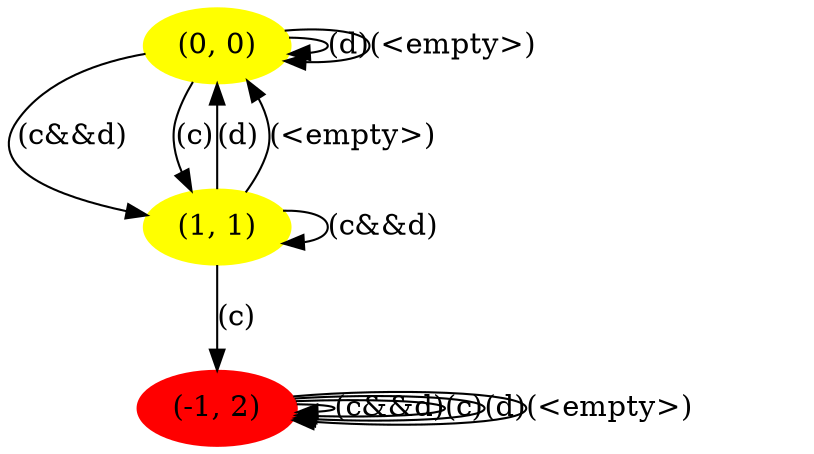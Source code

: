 digraph G {
"(0, 0)" -> "(1, 1)" [label = "(c&&d)"];
"(0, 0)" -> "(1, 1)" [label = "(c)"];
"(0, 0)" -> "(0, 0)" [label = "(d)"];
"(0, 0)" -> "(0, 0)" [label = "(<empty>)"];
"(1, 1)" -> "(1, 1)" [label = "(c&&d)"];
"(1, 1)" -> "(-1, 2)" [label = "(c)"];
"(1, 1)" -> "(0, 0)" [label = "(d)"];
"(1, 1)" -> "(0, 0)" [label = "(<empty>)"];
"(-1, 2)" -> "(-1, 2)" [label = "(c&&d)"];
"(-1, 2)" -> "(-1, 2)" [label = "(c)"];
"(-1, 2)" -> "(-1, 2)" [label = "(d)"];
"(-1, 2)" -> "(-1, 2)" [label = "(<empty>)"];
"(-1, 2)" [label="(-1, 2)", style=filled, color=red]
"(1, 1)" [label="(1, 1)", style=filled, color=yellow]
"(0, 0)" [label="(0, 0)", style=filled, color=yellow]
}
